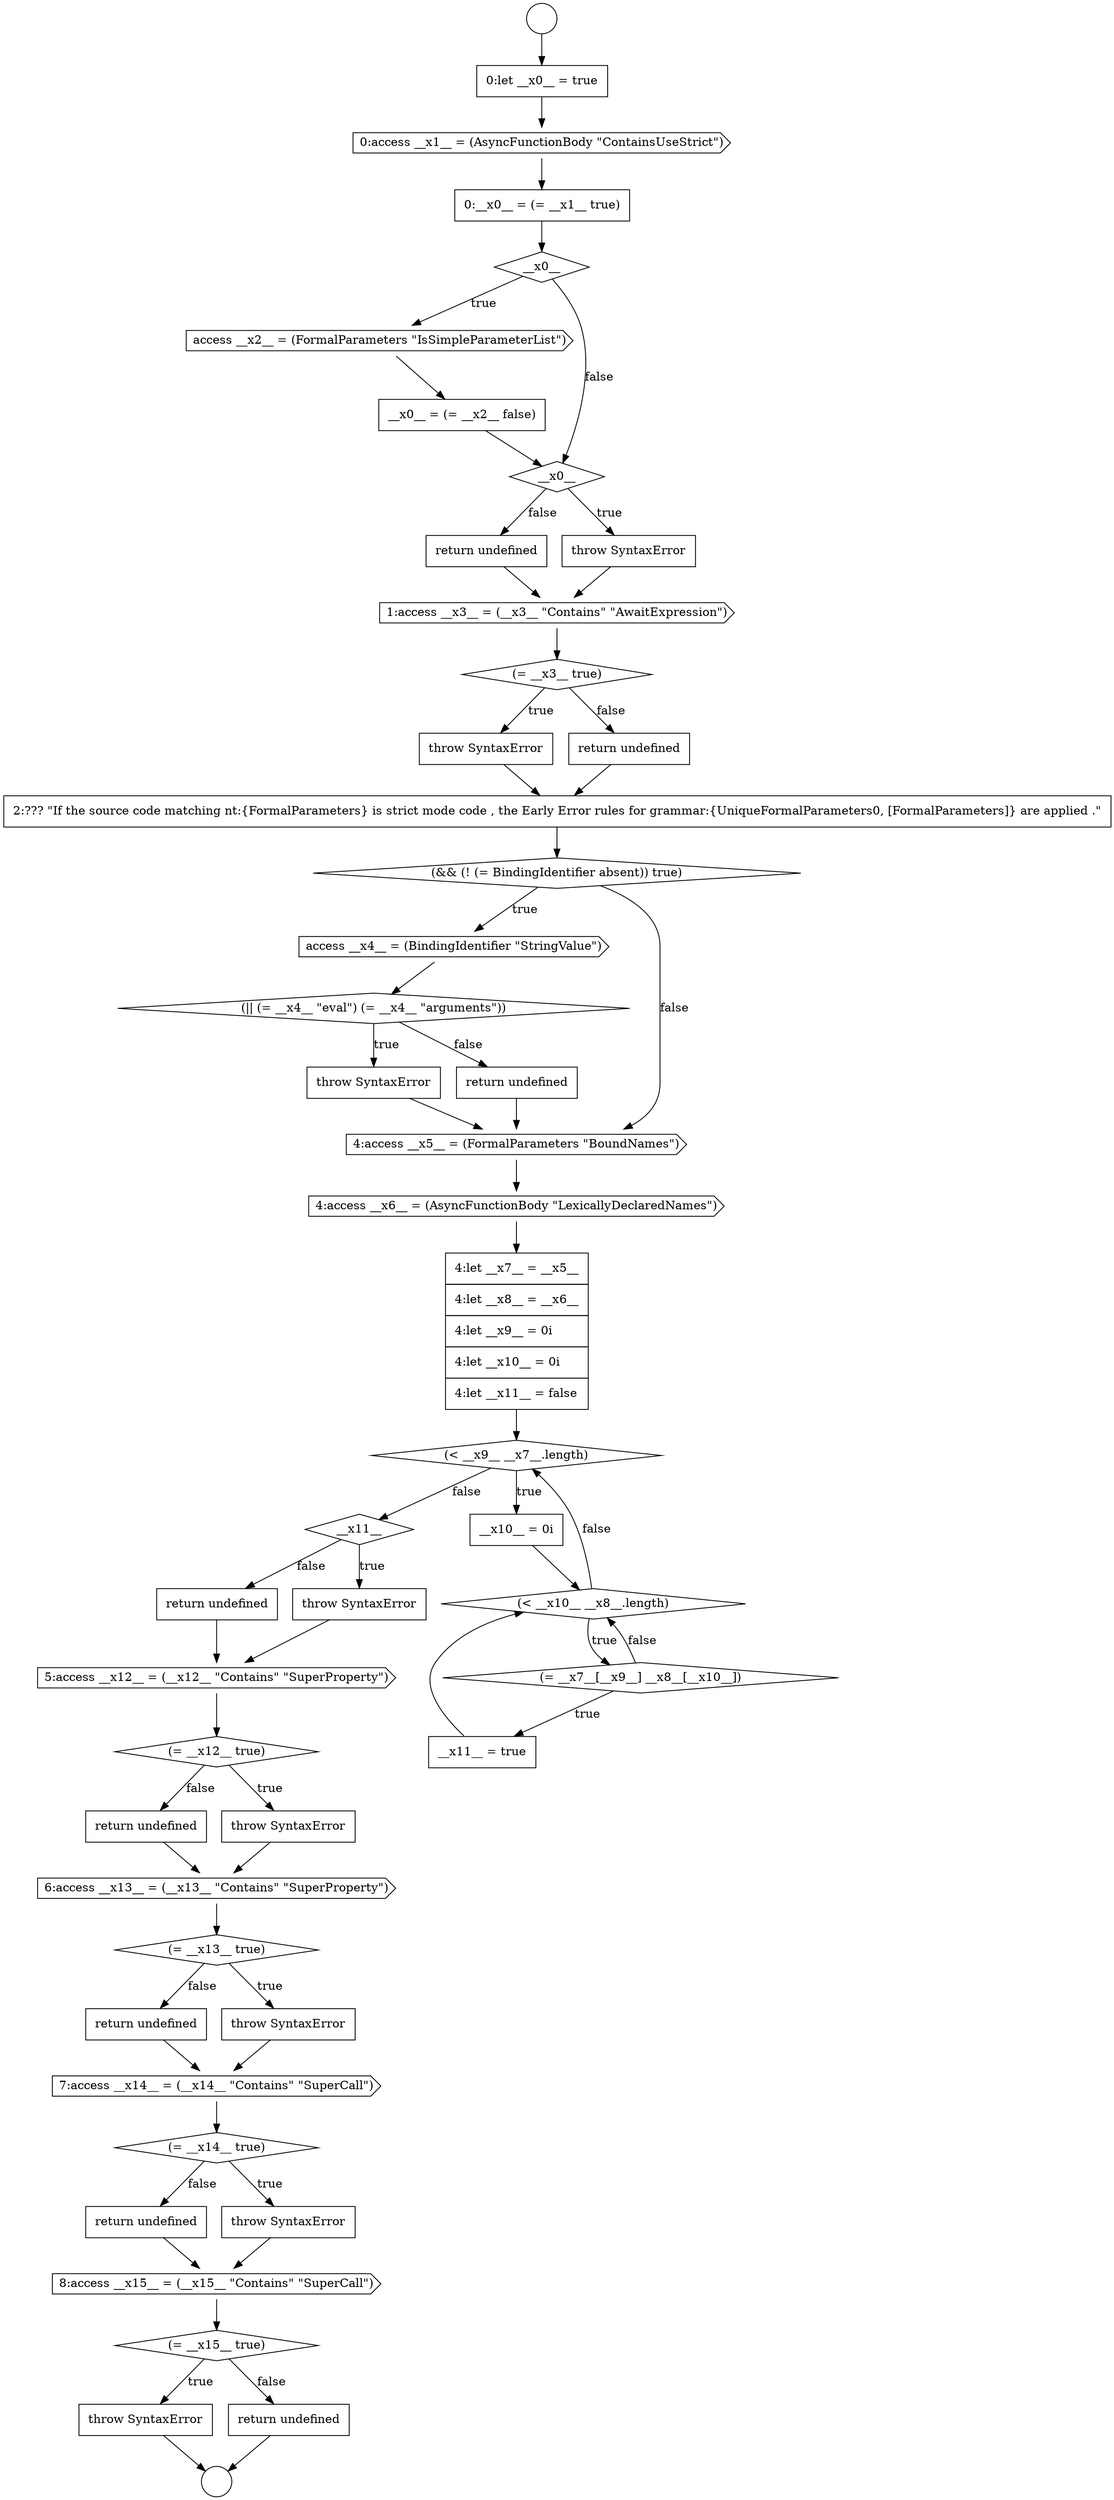 digraph {
  node21021 [shape=none, margin=0, label=<<font color="black">
    <table border="0" cellborder="1" cellspacing="0" cellpadding="10">
      <tr><td align="left">2:??? &quot;If the source code matching nt:{FormalParameters} is strict mode code , the Early Error rules for grammar:{UniqueFormalParameters0, [FormalParameters]} are applied .&quot;</td></tr>
    </table>
  </font>> color="black" fillcolor="white" style=filled]
  node21037 [shape=none, margin=0, label=<<font color="black">
    <table border="0" cellborder="1" cellspacing="0" cellpadding="10">
      <tr><td align="left">return undefined</td></tr>
    </table>
  </font>> color="black" fillcolor="white" style=filled]
  node21030 [shape=diamond, label=<<font color="black">(&lt; __x9__ __x7__.length)</font>> color="black" fillcolor="white" style=filled]
  node21035 [shape=diamond, label=<<font color="black">__x11__</font>> color="black" fillcolor="white" style=filled]
  node21019 [shape=none, margin=0, label=<<font color="black">
    <table border="0" cellborder="1" cellspacing="0" cellpadding="10">
      <tr><td align="left">throw SyntaxError</td></tr>
    </table>
  </font>> color="black" fillcolor="white" style=filled]
  node21039 [shape=diamond, label=<<font color="black">(= __x12__ true)</font>> color="black" fillcolor="white" style=filled]
  node21041 [shape=none, margin=0, label=<<font color="black">
    <table border="0" cellborder="1" cellspacing="0" cellpadding="10">
      <tr><td align="left">return undefined</td></tr>
    </table>
  </font>> color="black" fillcolor="white" style=filled]
  node21028 [shape=cds, label=<<font color="black">4:access __x6__ = (AsyncFunctionBody &quot;LexicallyDeclaredNames&quot;)</font>> color="black" fillcolor="white" style=filled]
  node21008 [shape=none, margin=0, label=<<font color="black">
    <table border="0" cellborder="1" cellspacing="0" cellpadding="10">
      <tr><td align="left">0:let __x0__ = true</td></tr>
    </table>
  </font>> color="black" fillcolor="white" style=filled]
  node21040 [shape=none, margin=0, label=<<font color="black">
    <table border="0" cellborder="1" cellspacing="0" cellpadding="10">
      <tr><td align="left">throw SyntaxError</td></tr>
    </table>
  </font>> color="black" fillcolor="white" style=filled]
  node21025 [shape=none, margin=0, label=<<font color="black">
    <table border="0" cellborder="1" cellspacing="0" cellpadding="10">
      <tr><td align="left">throw SyntaxError</td></tr>
    </table>
  </font>> color="black" fillcolor="white" style=filled]
  node21050 [shape=cds, label=<<font color="black">8:access __x15__ = (__x15__ &quot;Contains&quot; &quot;SuperCall&quot;)</font>> color="black" fillcolor="white" style=filled]
  node21012 [shape=cds, label=<<font color="black">access __x2__ = (FormalParameters &quot;IsSimpleParameterList&quot;)</font>> color="black" fillcolor="white" style=filled]
  node21047 [shape=diamond, label=<<font color="black">(= __x14__ true)</font>> color="black" fillcolor="white" style=filled]
  node21016 [shape=none, margin=0, label=<<font color="black">
    <table border="0" cellborder="1" cellspacing="0" cellpadding="10">
      <tr><td align="left">return undefined</td></tr>
    </table>
  </font>> color="black" fillcolor="white" style=filled]
  node21017 [shape=cds, label=<<font color="black">1:access __x3__ = (__x3__ &quot;Contains&quot; &quot;AwaitExpression&quot;)</font>> color="black" fillcolor="white" style=filled]
  node21043 [shape=diamond, label=<<font color="black">(= __x13__ true)</font>> color="black" fillcolor="white" style=filled]
  node21029 [shape=none, margin=0, label=<<font color="black">
    <table border="0" cellborder="1" cellspacing="0" cellpadding="10">
      <tr><td align="left">4:let __x7__ = __x5__</td></tr>
      <tr><td align="left">4:let __x8__ = __x6__</td></tr>
      <tr><td align="left">4:let __x9__ = 0i</td></tr>
      <tr><td align="left">4:let __x10__ = 0i</td></tr>
      <tr><td align="left">4:let __x11__ = false</td></tr>
    </table>
  </font>> color="black" fillcolor="white" style=filled]
  node21024 [shape=diamond, label=<<font color="black">(|| (= __x4__ &quot;eval&quot;) (= __x4__ &quot;arguments&quot;))</font>> color="black" fillcolor="white" style=filled]
  node21007 [shape=circle label=" " color="black" fillcolor="white" style=filled]
  node21051 [shape=diamond, label=<<font color="black">(= __x15__ true)</font>> color="black" fillcolor="white" style=filled]
  node21009 [shape=cds, label=<<font color="black">0:access __x1__ = (AsyncFunctionBody &quot;ContainsUseStrict&quot;)</font>> color="black" fillcolor="white" style=filled]
  node21034 [shape=none, margin=0, label=<<font color="black">
    <table border="0" cellborder="1" cellspacing="0" cellpadding="10">
      <tr><td align="left">__x11__ = true</td></tr>
    </table>
  </font>> color="black" fillcolor="white" style=filled]
  node21026 [shape=none, margin=0, label=<<font color="black">
    <table border="0" cellborder="1" cellspacing="0" cellpadding="10">
      <tr><td align="left">return undefined</td></tr>
    </table>
  </font>> color="black" fillcolor="white" style=filled]
  node21033 [shape=diamond, label=<<font color="black">(= __x7__[__x9__] __x8__[__x10__])</font>> color="black" fillcolor="white" style=filled]
  node21020 [shape=none, margin=0, label=<<font color="black">
    <table border="0" cellborder="1" cellspacing="0" cellpadding="10">
      <tr><td align="left">return undefined</td></tr>
    </table>
  </font>> color="black" fillcolor="white" style=filled]
  node21042 [shape=cds, label=<<font color="black">6:access __x13__ = (__x13__ &quot;Contains&quot; &quot;SuperProperty&quot;)</font>> color="black" fillcolor="white" style=filled]
  node21006 [shape=circle label=" " color="black" fillcolor="white" style=filled]
  node21038 [shape=cds, label=<<font color="black">5:access __x12__ = (__x12__ &quot;Contains&quot; &quot;SuperProperty&quot;)</font>> color="black" fillcolor="white" style=filled]
  node21013 [shape=none, margin=0, label=<<font color="black">
    <table border="0" cellborder="1" cellspacing="0" cellpadding="10">
      <tr><td align="left">__x0__ = (= __x2__ false)</td></tr>
    </table>
  </font>> color="black" fillcolor="white" style=filled]
  node21046 [shape=cds, label=<<font color="black">7:access __x14__ = (__x14__ &quot;Contains&quot; &quot;SuperCall&quot;)</font>> color="black" fillcolor="white" style=filled]
  node21023 [shape=cds, label=<<font color="black">access __x4__ = (BindingIdentifier &quot;StringValue&quot;)</font>> color="black" fillcolor="white" style=filled]
  node21045 [shape=none, margin=0, label=<<font color="black">
    <table border="0" cellborder="1" cellspacing="0" cellpadding="10">
      <tr><td align="left">return undefined</td></tr>
    </table>
  </font>> color="black" fillcolor="white" style=filled]
  node21014 [shape=diamond, label=<<font color="black">__x0__</font>> color="black" fillcolor="white" style=filled]
  node21027 [shape=cds, label=<<font color="black">4:access __x5__ = (FormalParameters &quot;BoundNames&quot;)</font>> color="black" fillcolor="white" style=filled]
  node21052 [shape=none, margin=0, label=<<font color="black">
    <table border="0" cellborder="1" cellspacing="0" cellpadding="10">
      <tr><td align="left">throw SyntaxError</td></tr>
    </table>
  </font>> color="black" fillcolor="white" style=filled]
  node21010 [shape=none, margin=0, label=<<font color="black">
    <table border="0" cellborder="1" cellspacing="0" cellpadding="10">
      <tr><td align="left">0:__x0__ = (= __x1__ true)</td></tr>
    </table>
  </font>> color="black" fillcolor="white" style=filled]
  node21031 [shape=none, margin=0, label=<<font color="black">
    <table border="0" cellborder="1" cellspacing="0" cellpadding="10">
      <tr><td align="left">__x10__ = 0i</td></tr>
    </table>
  </font>> color="black" fillcolor="white" style=filled]
  node21022 [shape=diamond, label=<<font color="black">(&amp;&amp; (! (= BindingIdentifier absent)) true)</font>> color="black" fillcolor="white" style=filled]
  node21036 [shape=none, margin=0, label=<<font color="black">
    <table border="0" cellborder="1" cellspacing="0" cellpadding="10">
      <tr><td align="left">throw SyntaxError</td></tr>
    </table>
  </font>> color="black" fillcolor="white" style=filled]
  node21032 [shape=diamond, label=<<font color="black">(&lt; __x10__ __x8__.length)</font>> color="black" fillcolor="white" style=filled]
  node21011 [shape=diamond, label=<<font color="black">__x0__</font>> color="black" fillcolor="white" style=filled]
  node21049 [shape=none, margin=0, label=<<font color="black">
    <table border="0" cellborder="1" cellspacing="0" cellpadding="10">
      <tr><td align="left">return undefined</td></tr>
    </table>
  </font>> color="black" fillcolor="white" style=filled]
  node21053 [shape=none, margin=0, label=<<font color="black">
    <table border="0" cellborder="1" cellspacing="0" cellpadding="10">
      <tr><td align="left">return undefined</td></tr>
    </table>
  </font>> color="black" fillcolor="white" style=filled]
  node21015 [shape=none, margin=0, label=<<font color="black">
    <table border="0" cellborder="1" cellspacing="0" cellpadding="10">
      <tr><td align="left">throw SyntaxError</td></tr>
    </table>
  </font>> color="black" fillcolor="white" style=filled]
  node21048 [shape=none, margin=0, label=<<font color="black">
    <table border="0" cellborder="1" cellspacing="0" cellpadding="10">
      <tr><td align="left">throw SyntaxError</td></tr>
    </table>
  </font>> color="black" fillcolor="white" style=filled]
  node21018 [shape=diamond, label=<<font color="black">(= __x3__ true)</font>> color="black" fillcolor="white" style=filled]
  node21044 [shape=none, margin=0, label=<<font color="black">
    <table border="0" cellborder="1" cellspacing="0" cellpadding="10">
      <tr><td align="left">throw SyntaxError</td></tr>
    </table>
  </font>> color="black" fillcolor="white" style=filled]
  node21018 -> node21019 [label=<<font color="black">true</font>> color="black"]
  node21018 -> node21020 [label=<<font color="black">false</font>> color="black"]
  node21021 -> node21022 [ color="black"]
  node21010 -> node21011 [ color="black"]
  node21053 -> node21007 [ color="black"]
  node21031 -> node21032 [ color="black"]
  node21026 -> node21027 [ color="black"]
  node21028 -> node21029 [ color="black"]
  node21014 -> node21015 [label=<<font color="black">true</font>> color="black"]
  node21014 -> node21016 [label=<<font color="black">false</font>> color="black"]
  node21052 -> node21007 [ color="black"]
  node21044 -> node21046 [ color="black"]
  node21009 -> node21010 [ color="black"]
  node21023 -> node21024 [ color="black"]
  node21016 -> node21017 [ color="black"]
  node21037 -> node21038 [ color="black"]
  node21013 -> node21014 [ color="black"]
  node21043 -> node21044 [label=<<font color="black">true</font>> color="black"]
  node21043 -> node21045 [label=<<font color="black">false</font>> color="black"]
  node21033 -> node21034 [label=<<font color="black">true</font>> color="black"]
  node21033 -> node21032 [label=<<font color="black">false</font>> color="black"]
  node21011 -> node21012 [label=<<font color="black">true</font>> color="black"]
  node21011 -> node21014 [label=<<font color="black">false</font>> color="black"]
  node21032 -> node21033 [label=<<font color="black">true</font>> color="black"]
  node21032 -> node21030 [label=<<font color="black">false</font>> color="black"]
  node21027 -> node21028 [ color="black"]
  node21017 -> node21018 [ color="black"]
  node21029 -> node21030 [ color="black"]
  node21006 -> node21008 [ color="black"]
  node21039 -> node21040 [label=<<font color="black">true</font>> color="black"]
  node21039 -> node21041 [label=<<font color="black">false</font>> color="black"]
  node21038 -> node21039 [ color="black"]
  node21034 -> node21032 [ color="black"]
  node21051 -> node21052 [label=<<font color="black">true</font>> color="black"]
  node21051 -> node21053 [label=<<font color="black">false</font>> color="black"]
  node21020 -> node21021 [ color="black"]
  node21008 -> node21009 [ color="black"]
  node21046 -> node21047 [ color="black"]
  node21042 -> node21043 [ color="black"]
  node21019 -> node21021 [ color="black"]
  node21048 -> node21050 [ color="black"]
  node21030 -> node21031 [label=<<font color="black">true</font>> color="black"]
  node21030 -> node21035 [label=<<font color="black">false</font>> color="black"]
  node21022 -> node21023 [label=<<font color="black">true</font>> color="black"]
  node21022 -> node21027 [label=<<font color="black">false</font>> color="black"]
  node21045 -> node21046 [ color="black"]
  node21035 -> node21036 [label=<<font color="black">true</font>> color="black"]
  node21035 -> node21037 [label=<<font color="black">false</font>> color="black"]
  node21012 -> node21013 [ color="black"]
  node21025 -> node21027 [ color="black"]
  node21040 -> node21042 [ color="black"]
  node21015 -> node21017 [ color="black"]
  node21050 -> node21051 [ color="black"]
  node21047 -> node21048 [label=<<font color="black">true</font>> color="black"]
  node21047 -> node21049 [label=<<font color="black">false</font>> color="black"]
  node21036 -> node21038 [ color="black"]
  node21049 -> node21050 [ color="black"]
  node21041 -> node21042 [ color="black"]
  node21024 -> node21025 [label=<<font color="black">true</font>> color="black"]
  node21024 -> node21026 [label=<<font color="black">false</font>> color="black"]
}

